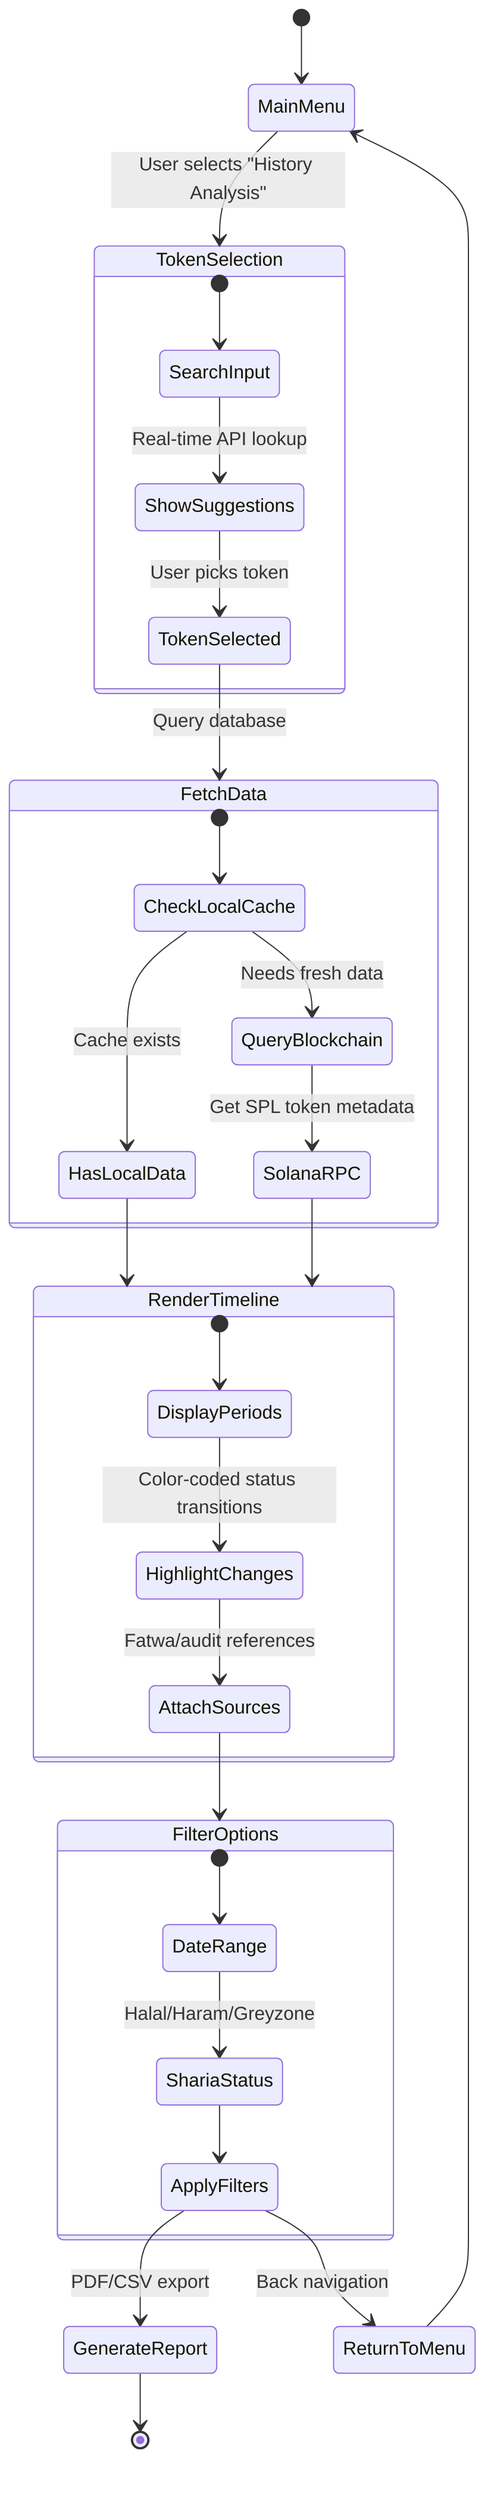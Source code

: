 stateDiagram-v2
    [*] --> MainMenu
    MainMenu --> TokenSelection: User selects "History Analysis"
    
    state TokenSelection {
        [*] --> SearchInput
        SearchInput --> ShowSuggestions: Real-time API lookup
        ShowSuggestions --> TokenSelected: User picks token
    }
    
    TokenSelected --> FetchData: Query database
    
    state FetchData {
        [*] --> CheckLocalCache
        CheckLocalCache --> HasLocalData: Cache exists
        CheckLocalCache --> QueryBlockchain: Needs fresh data
        QueryBlockchain --> SolanaRPC: Get SPL token metadata
    }
    
    HasLocalData --> RenderTimeline
    SolanaRPC --> RenderTimeline
    
    state RenderTimeline {
        [*] --> DisplayPeriods
        DisplayPeriods --> HighlightChanges: Color-coded status transitions
        HighlightChanges --> AttachSources: Fatwa/audit references
    }
    
    AttachSources --> FilterOptions
    
    state FilterOptions {
        [*] --> DateRange
        DateRange --> ShariaStatus: Halal/Haram/Greyzone
        ShariaStatus --> ApplyFilters
    }
    
    ApplyFilters --> GenerateReport: PDF/CSV export
    GenerateReport --> [*]
    ApplyFilters --> ReturnToMenu: Back navigation
    ReturnToMenu --> MainMenu